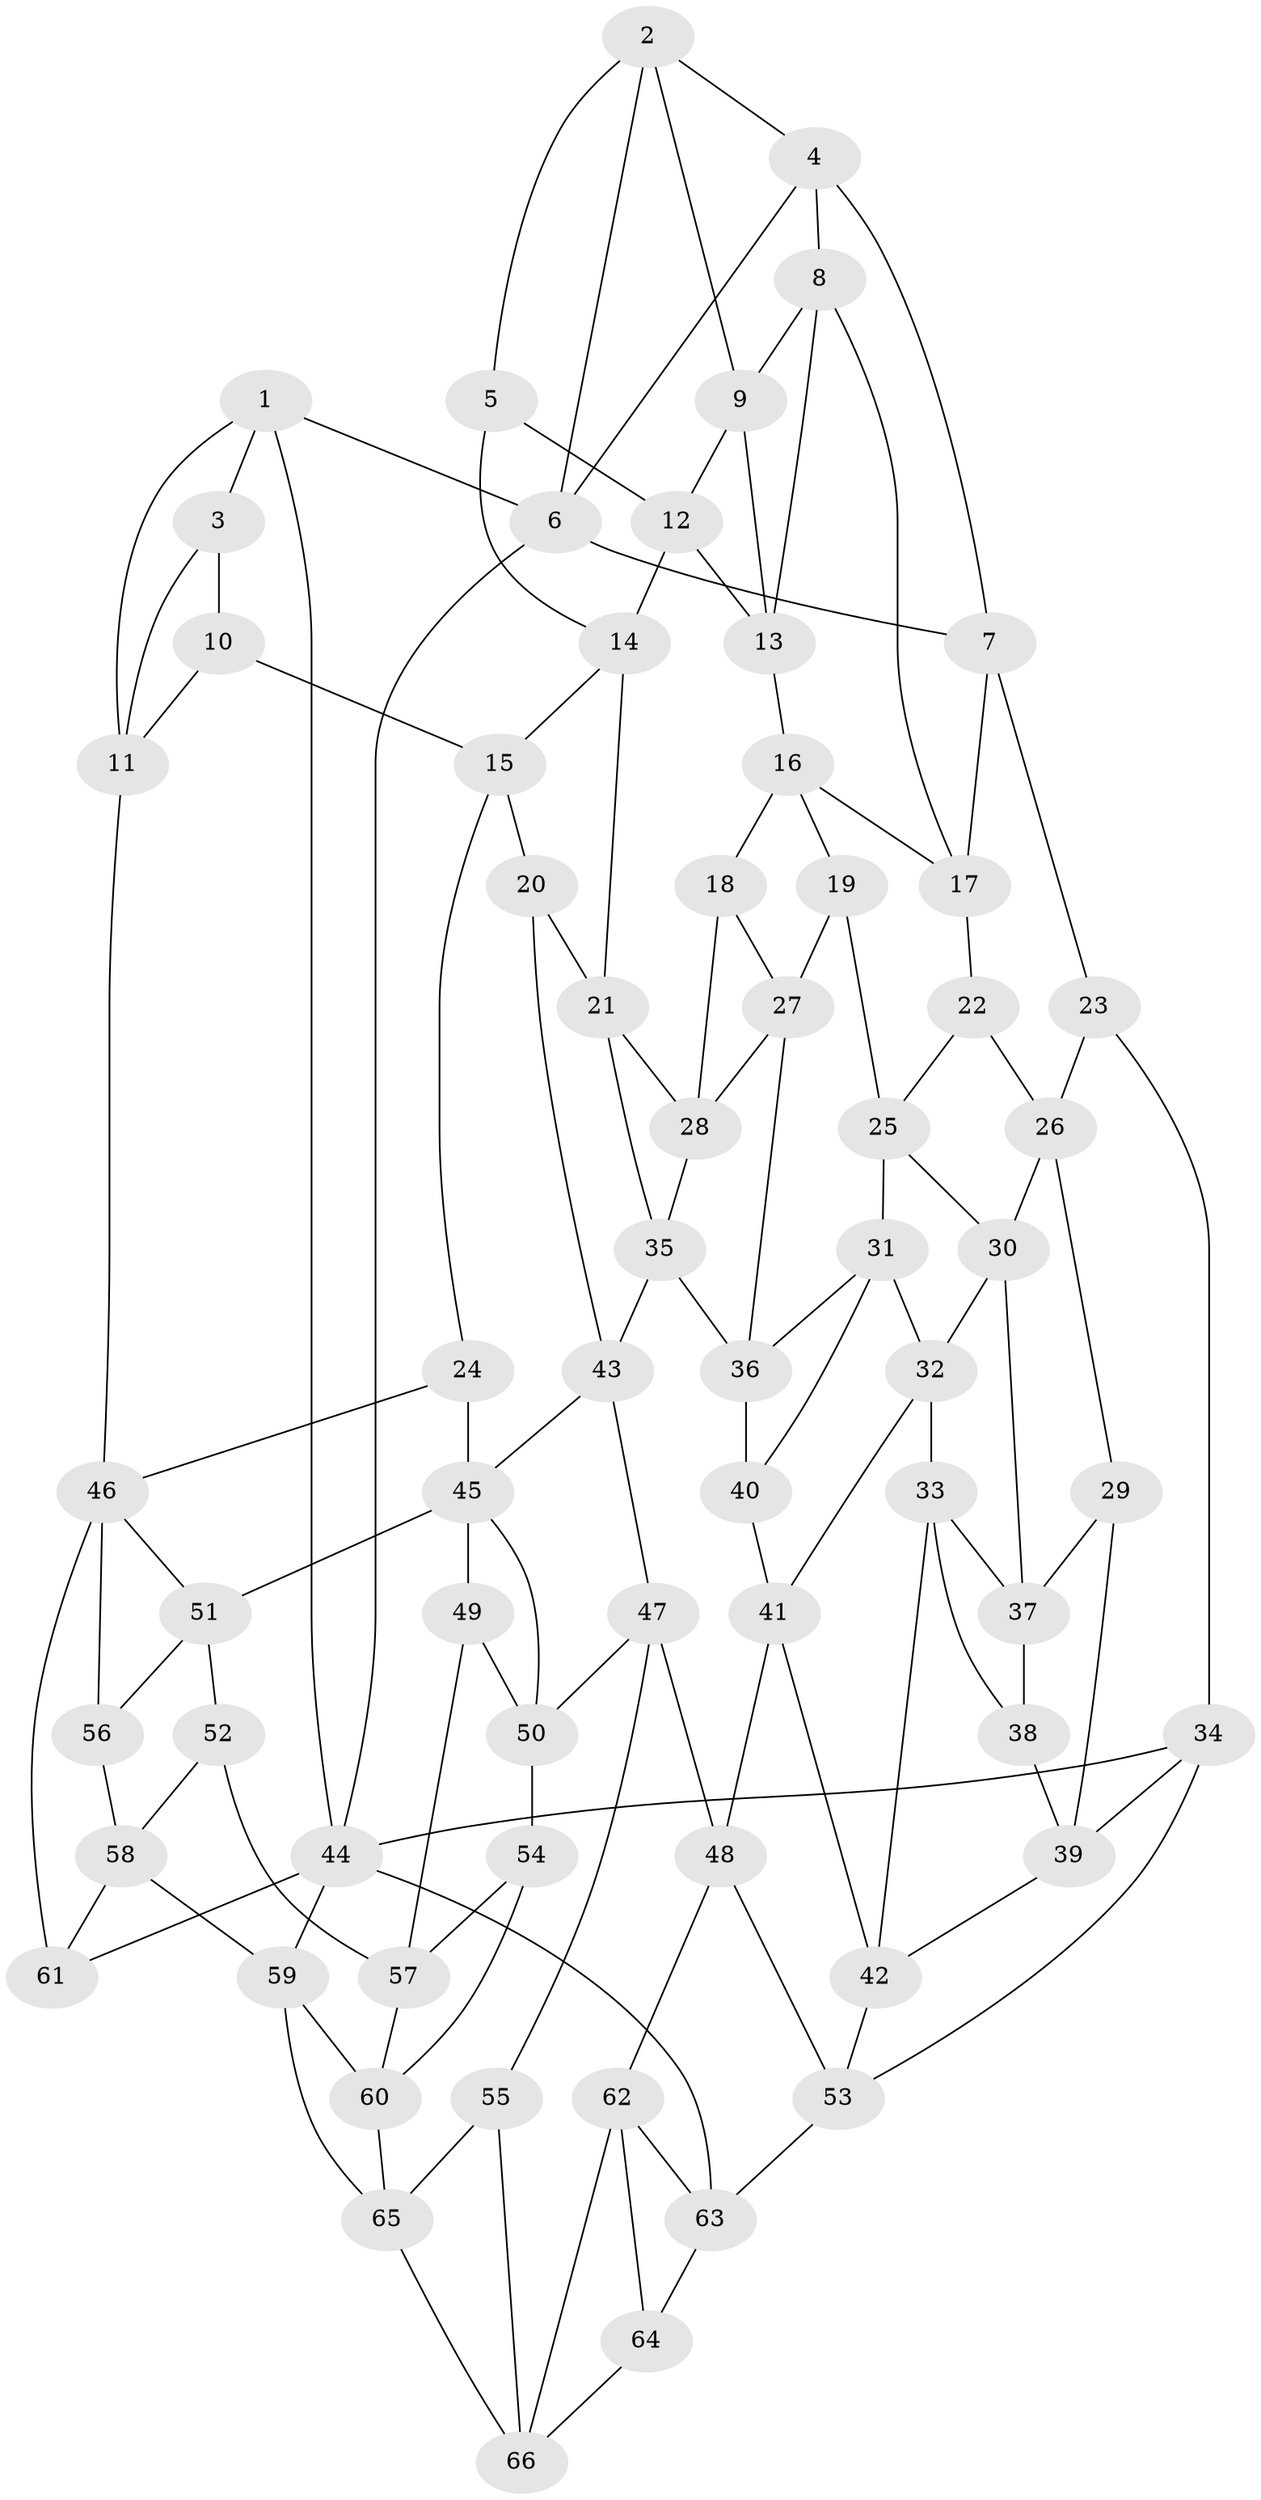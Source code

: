 // original degree distribution, {3: 0.015151515151515152, 6: 0.25, 4: 0.26515151515151514, 5: 0.4696969696969697}
// Generated by graph-tools (version 1.1) at 2025/50/03/09/25 03:50:59]
// undirected, 66 vertices, 125 edges
graph export_dot {
graph [start="1"]
  node [color=gray90,style=filled];
  1;
  2;
  3;
  4;
  5;
  6;
  7;
  8;
  9;
  10;
  11;
  12;
  13;
  14;
  15;
  16;
  17;
  18;
  19;
  20;
  21;
  22;
  23;
  24;
  25;
  26;
  27;
  28;
  29;
  30;
  31;
  32;
  33;
  34;
  35;
  36;
  37;
  38;
  39;
  40;
  41;
  42;
  43;
  44;
  45;
  46;
  47;
  48;
  49;
  50;
  51;
  52;
  53;
  54;
  55;
  56;
  57;
  58;
  59;
  60;
  61;
  62;
  63;
  64;
  65;
  66;
  1 -- 3 [weight=1.0];
  1 -- 6 [weight=1.0];
  1 -- 11 [weight=1.0];
  1 -- 44 [weight=1.0];
  2 -- 4 [weight=1.0];
  2 -- 5 [weight=1.0];
  2 -- 6 [weight=1.0];
  2 -- 9 [weight=1.0];
  3 -- 10 [weight=2.0];
  3 -- 11 [weight=1.0];
  4 -- 6 [weight=1.0];
  4 -- 7 [weight=1.0];
  4 -- 8 [weight=1.0];
  5 -- 12 [weight=1.0];
  5 -- 14 [weight=1.0];
  6 -- 7 [weight=1.0];
  6 -- 44 [weight=1.0];
  7 -- 17 [weight=1.0];
  7 -- 23 [weight=1.0];
  8 -- 9 [weight=1.0];
  8 -- 13 [weight=1.0];
  8 -- 17 [weight=1.0];
  9 -- 12 [weight=1.0];
  9 -- 13 [weight=1.0];
  10 -- 11 [weight=1.0];
  10 -- 15 [weight=1.0];
  11 -- 46 [weight=1.0];
  12 -- 13 [weight=1.0];
  12 -- 14 [weight=1.0];
  13 -- 16 [weight=1.0];
  14 -- 15 [weight=1.0];
  14 -- 21 [weight=1.0];
  15 -- 20 [weight=1.0];
  15 -- 24 [weight=1.0];
  16 -- 17 [weight=1.0];
  16 -- 18 [weight=1.0];
  16 -- 19 [weight=1.0];
  17 -- 22 [weight=1.0];
  18 -- 27 [weight=1.0];
  18 -- 28 [weight=1.0];
  19 -- 25 [weight=1.0];
  19 -- 27 [weight=1.0];
  20 -- 21 [weight=1.0];
  20 -- 43 [weight=1.0];
  21 -- 28 [weight=1.0];
  21 -- 35 [weight=1.0];
  22 -- 25 [weight=1.0];
  22 -- 26 [weight=1.0];
  23 -- 26 [weight=1.0];
  23 -- 34 [weight=1.0];
  24 -- 45 [weight=1.0];
  24 -- 46 [weight=1.0];
  25 -- 30 [weight=1.0];
  25 -- 31 [weight=1.0];
  26 -- 29 [weight=1.0];
  26 -- 30 [weight=1.0];
  27 -- 28 [weight=1.0];
  27 -- 36 [weight=1.0];
  28 -- 35 [weight=1.0];
  29 -- 37 [weight=1.0];
  29 -- 39 [weight=1.0];
  30 -- 32 [weight=1.0];
  30 -- 37 [weight=1.0];
  31 -- 32 [weight=1.0];
  31 -- 36 [weight=1.0];
  31 -- 40 [weight=1.0];
  32 -- 33 [weight=1.0];
  32 -- 41 [weight=1.0];
  33 -- 37 [weight=1.0];
  33 -- 38 [weight=1.0];
  33 -- 42 [weight=1.0];
  34 -- 39 [weight=1.0];
  34 -- 44 [weight=1.0];
  34 -- 53 [weight=1.0];
  35 -- 36 [weight=1.0];
  35 -- 43 [weight=1.0];
  36 -- 40 [weight=1.0];
  37 -- 38 [weight=1.0];
  38 -- 39 [weight=1.0];
  39 -- 42 [weight=1.0];
  40 -- 41 [weight=1.0];
  41 -- 42 [weight=1.0];
  41 -- 48 [weight=1.0];
  42 -- 53 [weight=1.0];
  43 -- 45 [weight=1.0];
  43 -- 47 [weight=1.0];
  44 -- 59 [weight=1.0];
  44 -- 61 [weight=1.0];
  44 -- 63 [weight=1.0];
  45 -- 49 [weight=2.0];
  45 -- 50 [weight=1.0];
  45 -- 51 [weight=1.0];
  46 -- 51 [weight=1.0];
  46 -- 56 [weight=1.0];
  46 -- 61 [weight=2.0];
  47 -- 48 [weight=1.0];
  47 -- 50 [weight=1.0];
  47 -- 55 [weight=1.0];
  48 -- 53 [weight=1.0];
  48 -- 62 [weight=1.0];
  49 -- 50 [weight=1.0];
  49 -- 57 [weight=1.0];
  50 -- 54 [weight=1.0];
  51 -- 52 [weight=1.0];
  51 -- 56 [weight=1.0];
  52 -- 57 [weight=1.0];
  52 -- 58 [weight=1.0];
  53 -- 63 [weight=1.0];
  54 -- 57 [weight=1.0];
  54 -- 60 [weight=1.0];
  55 -- 65 [weight=1.0];
  55 -- 66 [weight=1.0];
  56 -- 58 [weight=1.0];
  57 -- 60 [weight=1.0];
  58 -- 59 [weight=1.0];
  58 -- 61 [weight=1.0];
  59 -- 60 [weight=1.0];
  59 -- 65 [weight=1.0];
  60 -- 65 [weight=1.0];
  62 -- 63 [weight=1.0];
  62 -- 64 [weight=1.0];
  62 -- 66 [weight=1.0];
  63 -- 64 [weight=1.0];
  64 -- 66 [weight=1.0];
  65 -- 66 [weight=1.0];
}
